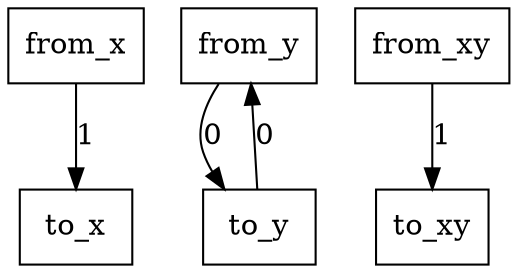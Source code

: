 digraph {
    graph [rankdir=TB
          ,bgcolor=transparent];
    node [shape=box
         ,fillcolor=white
         ,style=filled];
    0 [label=<from_x>];
    1 [label=<from_y>];
    2 [label=<from_xy>];
    3 [label=<to_x>];
    4 [label=<to_y>];
    5 [label=<to_xy>];
    0 -> 3 [label=1];
    1 -> 4 [label=0];
    2 -> 5 [label=1];
    4 -> 1 [label=0];
}